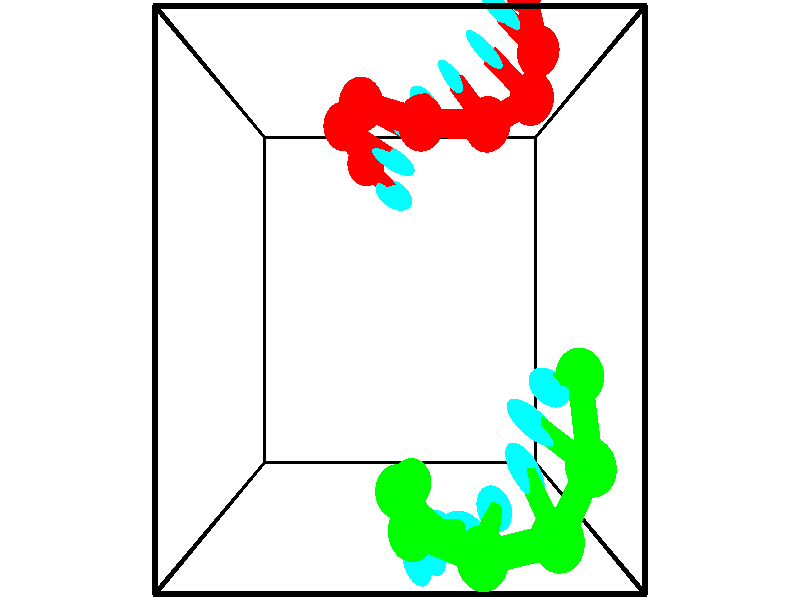 // switches for output
#declare DRAW_BASES = 1; // possible values are 0, 1; only relevant for DNA ribbons
#declare DRAW_BASES_TYPE = 3; // possible values are 1, 2, 3; only relevant for DNA ribbons
#declare DRAW_FOG = 0; // set to 1 to enable fog

#include "colors.inc"

#include "transforms.inc"
background { rgb <1, 1, 1>}

#default {
   normal{
       ripples 0.25
       frequency 0.20
       turbulence 0.2
       lambda 5
   }
	finish {
		phong 0.1
		phong_size 40.
	}
}

// original window dimensions: 1024x640


// camera settings

camera {
	sky <-0, 1, 0>
	up <-0, 1, 0>
	right 1.6 * <1, 0, 0>
	location <2.5, 2.5, 11.1562>
	look_at <2.5, 2.5, 2.5>
	direction <0, 0, -8.6562>
	angle 67.0682
}


# declare cpy_camera_pos = <2.5, 2.5, 11.1562>;
# if (DRAW_FOG = 1)
fog {
	fog_type 2
	up vnormalize(cpy_camera_pos)
	color rgbt<1,1,1,0.3>
	distance 1e-5
	fog_alt 3e-3
	fog_offset 4
}
# end


// LIGHTS

# declare lum = 6;
global_settings {
	ambient_light rgb lum * <0.05, 0.05, 0.05>
	max_trace_level 15
}# declare cpy_direct_light_amount = 0.25;
light_source
{	1000 * <-1, -1, 1>,
	rgb lum * cpy_direct_light_amount
	parallel
}

light_source
{	1000 * <1, 1, -1>,
	rgb lum * cpy_direct_light_amount
	parallel
}

// strand 0

// nucleotide -1

// particle -1
sphere {
	<2.038562, 4.037384, 2.983472> 0.250000
	pigment { color rgbt <1,0,0,0> }
	no_shadow
}
cylinder {
	<2.256966, 3.803604, 3.223570>,  <2.388008, 3.663337, 3.367629>, 0.100000
	pigment { color rgbt <1,0,0,0> }
	no_shadow
}
cylinder {
	<2.256966, 3.803604, 3.223570>,  <2.038562, 4.037384, 2.983472>, 0.100000
	pigment { color rgbt <1,0,0,0> }
	no_shadow
}

// particle -1
sphere {
	<2.256966, 3.803604, 3.223570> 0.100000
	pigment { color rgbt <1,0,0,0> }
	no_shadow
}
sphere {
	0, 1
	scale<0.080000,0.200000,0.300000>
	matrix <0.099134, 0.756510, 0.646424,
		-0.831894, -0.293448, 0.471000,
		0.546008, -0.584449, 0.600245,
		2.420768, 3.628269, 3.403644>
	pigment { color rgbt <0,1,1,0> }
	no_shadow
}
cylinder {
	<1.802343, 4.292215, 3.668904>,  <2.038562, 4.037384, 2.983472>, 0.130000
	pigment { color rgbt <1,0,0,0> }
	no_shadow
}

// nucleotide -1

// particle -1
sphere {
	<1.802343, 4.292215, 3.668904> 0.250000
	pigment { color rgbt <1,0,0,0> }
	no_shadow
}
cylinder {
	<2.150887, 4.096642, 3.685287>,  <2.360013, 3.979298, 3.695118>, 0.100000
	pigment { color rgbt <1,0,0,0> }
	no_shadow
}
cylinder {
	<2.150887, 4.096642, 3.685287>,  <1.802343, 4.292215, 3.668904>, 0.100000
	pigment { color rgbt <1,0,0,0> }
	no_shadow
}

// particle -1
sphere {
	<2.150887, 4.096642, 3.685287> 0.100000
	pigment { color rgbt <1,0,0,0> }
	no_shadow
}
sphere {
	0, 1
	scale<0.080000,0.200000,0.300000>
	matrix <0.386991, 0.736193, 0.555209,
		-0.301614, -0.467936, 0.830701,
		0.871359, -0.488933, 0.040959,
		2.412294, 3.949962, 3.697575>
	pigment { color rgbt <0,1,1,0> }
	no_shadow
}
cylinder {
	<2.064216, 4.327451, 4.383433>,  <1.802343, 4.292215, 3.668904>, 0.130000
	pigment { color rgbt <1,0,0,0> }
	no_shadow
}

// nucleotide -1

// particle -1
sphere {
	<2.064216, 4.327451, 4.383433> 0.250000
	pigment { color rgbt <1,0,0,0> }
	no_shadow
}
cylinder {
	<2.346901, 4.263226, 4.107817>,  <2.516512, 4.224690, 3.942447>, 0.100000
	pigment { color rgbt <1,0,0,0> }
	no_shadow
}
cylinder {
	<2.346901, 4.263226, 4.107817>,  <2.064216, 4.327451, 4.383433>, 0.100000
	pigment { color rgbt <1,0,0,0> }
	no_shadow
}

// particle -1
sphere {
	<2.346901, 4.263226, 4.107817> 0.100000
	pigment { color rgbt <1,0,0,0> }
	no_shadow
}
sphere {
	0, 1
	scale<0.080000,0.200000,0.300000>
	matrix <0.550668, 0.736308, 0.393212,
		0.444212, -0.657320, 0.608774,
		0.706711, -0.160563, -0.689042,
		2.558914, 4.215057, 3.901104>
	pigment { color rgbt <0,1,1,0> }
	no_shadow
}
cylinder {
	<2.724358, 4.082696, 4.676127>,  <2.064216, 4.327451, 4.383433>, 0.130000
	pigment { color rgbt <1,0,0,0> }
	no_shadow
}

// nucleotide -1

// particle -1
sphere {
	<2.724358, 4.082696, 4.676127> 0.250000
	pigment { color rgbt <1,0,0,0> }
	no_shadow
}
cylinder {
	<2.758728, 4.287006, 4.333963>,  <2.779350, 4.409593, 4.128665>, 0.100000
	pigment { color rgbt <1,0,0,0> }
	no_shadow
}
cylinder {
	<2.758728, 4.287006, 4.333963>,  <2.724358, 4.082696, 4.676127>, 0.100000
	pigment { color rgbt <1,0,0,0> }
	no_shadow
}

// particle -1
sphere {
	<2.758728, 4.287006, 4.333963> 0.100000
	pigment { color rgbt <1,0,0,0> }
	no_shadow
}
sphere {
	0, 1
	scale<0.080000,0.200000,0.300000>
	matrix <0.560516, 0.685036, 0.465348,
		0.823674, -0.519456, -0.227436,
		0.085925, 0.510776, -0.855409,
		2.784506, 4.440239, 4.077341>
	pigment { color rgbt <0,1,1,0> }
	no_shadow
}
cylinder {
	<3.454377, 4.098474, 4.555621>,  <2.724358, 4.082696, 4.676127>, 0.130000
	pigment { color rgbt <1,0,0,0> }
	no_shadow
}

// nucleotide -1

// particle -1
sphere {
	<3.454377, 4.098474, 4.555621> 0.250000
	pigment { color rgbt <1,0,0,0> }
	no_shadow
}
cylinder {
	<3.268936, 4.389992, 4.354055>,  <3.157671, 4.564903, 4.233116>, 0.100000
	pigment { color rgbt <1,0,0,0> }
	no_shadow
}
cylinder {
	<3.268936, 4.389992, 4.354055>,  <3.454377, 4.098474, 4.555621>, 0.100000
	pigment { color rgbt <1,0,0,0> }
	no_shadow
}

// particle -1
sphere {
	<3.268936, 4.389992, 4.354055> 0.100000
	pigment { color rgbt <1,0,0,0> }
	no_shadow
}
sphere {
	0, 1
	scale<0.080000,0.200000,0.300000>
	matrix <0.664799, 0.662091, 0.345944,
		0.585760, -0.174621, -0.791450,
		-0.463603, 0.728795, -0.503915,
		3.129855, 4.608630, 4.202881>
	pigment { color rgbt <0,1,1,0> }
	no_shadow
}
cylinder {
	<4.010947, 4.423754, 4.223089>,  <3.454377, 4.098474, 4.555621>, 0.130000
	pigment { color rgbt <1,0,0,0> }
	no_shadow
}

// nucleotide -1

// particle -1
sphere {
	<4.010947, 4.423754, 4.223089> 0.250000
	pigment { color rgbt <1,0,0,0> }
	no_shadow
}
cylinder {
	<3.713684, 4.690567, 4.201979>,  <3.535326, 4.850655, 4.189312>, 0.100000
	pigment { color rgbt <1,0,0,0> }
	no_shadow
}
cylinder {
	<3.713684, 4.690567, 4.201979>,  <4.010947, 4.423754, 4.223089>, 0.100000
	pigment { color rgbt <1,0,0,0> }
	no_shadow
}

// particle -1
sphere {
	<3.713684, 4.690567, 4.201979> 0.100000
	pigment { color rgbt <1,0,0,0> }
	no_shadow
}
sphere {
	0, 1
	scale<0.080000,0.200000,0.300000>
	matrix <0.627378, 0.722050, 0.291616,
		0.232624, 0.183606, -0.955078,
		-0.743157, 0.667032, -0.052776,
		3.490737, 4.890676, 4.186146>
	pigment { color rgbt <0,1,1,0> }
	no_shadow
}
cylinder {
	<4.169523, 4.998816, 3.861351>,  <4.010947, 4.423754, 4.223089>, 0.130000
	pigment { color rgbt <1,0,0,0> }
	no_shadow
}

// nucleotide -1

// particle -1
sphere {
	<4.169523, 4.998816, 3.861351> 0.250000
	pigment { color rgbt <1,0,0,0> }
	no_shadow
}
cylinder {
	<3.874062, 5.141502, 4.090137>,  <3.696785, 5.227114, 4.227409>, 0.100000
	pigment { color rgbt <1,0,0,0> }
	no_shadow
}
cylinder {
	<3.874062, 5.141502, 4.090137>,  <4.169523, 4.998816, 3.861351>, 0.100000
	pigment { color rgbt <1,0,0,0> }
	no_shadow
}

// particle -1
sphere {
	<3.874062, 5.141502, 4.090137> 0.100000
	pigment { color rgbt <1,0,0,0> }
	no_shadow
}
sphere {
	0, 1
	scale<0.080000,0.200000,0.300000>
	matrix <0.534809, 0.826625, 0.175131,
		-0.410330, 0.435253, -0.801364,
		-0.738654, 0.356715, 0.571966,
		3.652465, 5.248517, 4.261727>
	pigment { color rgbt <0,1,1,0> }
	no_shadow
}
cylinder {
	<4.066998, 5.776433, 3.577119>,  <4.169523, 4.998816, 3.861351>, 0.130000
	pigment { color rgbt <1,0,0,0> }
	no_shadow
}

// nucleotide -1

// particle -1
sphere {
	<4.066998, 5.776433, 3.577119> 0.250000
	pigment { color rgbt <1,0,0,0> }
	no_shadow
}
cylinder {
	<3.911118, 5.722210, 3.941483>,  <3.817589, 5.689676, 4.160101>, 0.100000
	pigment { color rgbt <1,0,0,0> }
	no_shadow
}
cylinder {
	<3.911118, 5.722210, 3.941483>,  <4.066998, 5.776433, 3.577119>, 0.100000
	pigment { color rgbt <1,0,0,0> }
	no_shadow
}

// particle -1
sphere {
	<3.911118, 5.722210, 3.941483> 0.100000
	pigment { color rgbt <1,0,0,0> }
	no_shadow
}
sphere {
	0, 1
	scale<0.080000,0.200000,0.300000>
	matrix <0.475905, 0.817162, 0.325207,
		-0.788446, 0.560240, -0.253936,
		-0.389701, -0.135558, 0.910910,
		3.794207, 5.681542, 4.214756>
	pigment { color rgbt <0,1,1,0> }
	no_shadow
}
// strand 1

// nucleotide -1

// particle -1
sphere {
	<4.423589, 1.824258, 4.691676> 0.250000
	pigment { color rgbt <0,1,0,0> }
	no_shadow
}
cylinder {
	<4.163361, 1.802593, 4.994680>,  <4.007223, 1.789594, 5.176483>, 0.100000
	pigment { color rgbt <0,1,0,0> }
	no_shadow
}
cylinder {
	<4.163361, 1.802593, 4.994680>,  <4.423589, 1.824258, 4.691676>, 0.100000
	pigment { color rgbt <0,1,0,0> }
	no_shadow
}

// particle -1
sphere {
	<4.163361, 1.802593, 4.994680> 0.100000
	pigment { color rgbt <0,1,0,0> }
	no_shadow
}
sphere {
	0, 1
	scale<0.080000,0.200000,0.300000>
	matrix <-0.498170, -0.722433, -0.479497,
		0.573221, -0.689317, 0.443012,
		-0.650572, -0.054163, 0.757511,
		3.968189, 1.786344, 5.221934>
	pigment { color rgbt <0,1,1,0> }
	no_shadow
}
cylinder {
	<4.436639, 1.085441, 5.023824>,  <4.423589, 1.824258, 4.691676>, 0.130000
	pigment { color rgbt <0,1,0,0> }
	no_shadow
}

// nucleotide -1

// particle -1
sphere {
	<4.436639, 1.085441, 5.023824> 0.250000
	pigment { color rgbt <0,1,0,0> }
	no_shadow
}
cylinder {
	<4.099129, 1.299793, 5.011988>,  <3.896623, 1.428404, 5.004886>, 0.100000
	pigment { color rgbt <0,1,0,0> }
	no_shadow
}
cylinder {
	<4.099129, 1.299793, 5.011988>,  <4.436639, 1.085441, 5.023824>, 0.100000
	pigment { color rgbt <0,1,0,0> }
	no_shadow
}

// particle -1
sphere {
	<4.099129, 1.299793, 5.011988> 0.100000
	pigment { color rgbt <0,1,0,0> }
	no_shadow
}
sphere {
	0, 1
	scale<0.080000,0.200000,0.300000>
	matrix <-0.455158, -0.743709, -0.489620,
		-0.284383, -0.399662, 0.871434,
		-0.843776, 0.535880, -0.029590,
		3.845996, 1.460557, 5.003111>
	pigment { color rgbt <0,1,1,0> }
	no_shadow
}
cylinder {
	<3.997272, 0.597788, 5.414062>,  <4.436639, 1.085441, 5.023824>, 0.130000
	pigment { color rgbt <0,1,0,0> }
	no_shadow
}

// nucleotide -1

// particle -1
sphere {
	<3.997272, 0.597788, 5.414062> 0.250000
	pigment { color rgbt <0,1,0,0> }
	no_shadow
}
cylinder {
	<3.880730, 0.846836, 5.123558>,  <3.810804, 0.996265, 4.949255>, 0.100000
	pigment { color rgbt <0,1,0,0> }
	no_shadow
}
cylinder {
	<3.880730, 0.846836, 5.123558>,  <3.997272, 0.597788, 5.414062>, 0.100000
	pigment { color rgbt <0,1,0,0> }
	no_shadow
}

// particle -1
sphere {
	<3.880730, 0.846836, 5.123558> 0.100000
	pigment { color rgbt <0,1,0,0> }
	no_shadow
}
sphere {
	0, 1
	scale<0.080000,0.200000,0.300000>
	matrix <-0.416550, -0.766017, -0.489596,
		-0.861161, 0.159877, 0.482536,
		-0.291356, 0.622621, -0.726261,
		3.793323, 1.033622, 4.905680>
	pigment { color rgbt <0,1,1,0> }
	no_shadow
}
cylinder {
	<3.283735, 0.451767, 5.410103>,  <3.997272, 0.597788, 5.414062>, 0.130000
	pigment { color rgbt <0,1,0,0> }
	no_shadow
}

// nucleotide -1

// particle -1
sphere {
	<3.283735, 0.451767, 5.410103> 0.250000
	pigment { color rgbt <0,1,0,0> }
	no_shadow
}
cylinder {
	<3.405739, 0.575394, 5.049782>,  <3.478941, 0.649570, 4.833589>, 0.100000
	pigment { color rgbt <0,1,0,0> }
	no_shadow
}
cylinder {
	<3.405739, 0.575394, 5.049782>,  <3.283735, 0.451767, 5.410103>, 0.100000
	pigment { color rgbt <0,1,0,0> }
	no_shadow
}

// particle -1
sphere {
	<3.405739, 0.575394, 5.049782> 0.100000
	pigment { color rgbt <0,1,0,0> }
	no_shadow
}
sphere {
	0, 1
	scale<0.080000,0.200000,0.300000>
	matrix <-0.387428, -0.823799, -0.413829,
		-0.869982, 0.475218, -0.131525,
		0.305010, 0.309068, -0.900803,
		3.497242, 0.668114, 4.779541>
	pigment { color rgbt <0,1,1,0> }
	no_shadow
}
cylinder {
	<2.626142, 0.531884, 4.981346>,  <3.283735, 0.451767, 5.410103>, 0.130000
	pigment { color rgbt <0,1,0,0> }
	no_shadow
}

// nucleotide -1

// particle -1
sphere {
	<2.626142, 0.531884, 4.981346> 0.250000
	pigment { color rgbt <0,1,0,0> }
	no_shadow
}
cylinder {
	<2.949036, 0.462479, 4.755686>,  <3.142772, 0.420835, 4.620290>, 0.100000
	pigment { color rgbt <0,1,0,0> }
	no_shadow
}
cylinder {
	<2.949036, 0.462479, 4.755686>,  <2.626142, 0.531884, 4.981346>, 0.100000
	pigment { color rgbt <0,1,0,0> }
	no_shadow
}

// particle -1
sphere {
	<2.949036, 0.462479, 4.755686> 0.100000
	pigment { color rgbt <0,1,0,0> }
	no_shadow
}
sphere {
	0, 1
	scale<0.080000,0.200000,0.300000>
	matrix <-0.491511, -0.726812, -0.479751,
		-0.326788, 0.664558, -0.671992,
		0.807234, -0.173514, -0.564151,
		3.191206, 0.410424, 4.586441>
	pigment { color rgbt <0,1,1,0> }
	no_shadow
}
cylinder {
	<2.469016, 0.693478, 4.315705>,  <2.626142, 0.531884, 4.981346>, 0.130000
	pigment { color rgbt <0,1,0,0> }
	no_shadow
}

// nucleotide -1

// particle -1
sphere {
	<2.469016, 0.693478, 4.315705> 0.250000
	pigment { color rgbt <0,1,0,0> }
	no_shadow
}
cylinder {
	<2.782776, 0.449005, 4.273426>,  <2.971032, 0.302321, 4.248059>, 0.100000
	pigment { color rgbt <0,1,0,0> }
	no_shadow
}
cylinder {
	<2.782776, 0.449005, 4.273426>,  <2.469016, 0.693478, 4.315705>, 0.100000
	pigment { color rgbt <0,1,0,0> }
	no_shadow
}

// particle -1
sphere {
	<2.782776, 0.449005, 4.273426> 0.100000
	pigment { color rgbt <0,1,0,0> }
	no_shadow
}
sphere {
	0, 1
	scale<0.080000,0.200000,0.300000>
	matrix <-0.534393, -0.579423, -0.615380,
		0.314867, 0.539188, -0.781112,
		0.784400, -0.611184, -0.105698,
		3.018096, 0.265650, 4.241717>
	pigment { color rgbt <0,1,1,0> }
	no_shadow
}
cylinder {
	<2.645085, 0.584581, 3.551206>,  <2.469016, 0.693478, 4.315705>, 0.130000
	pigment { color rgbt <0,1,0,0> }
	no_shadow
}

// nucleotide -1

// particle -1
sphere {
	<2.645085, 0.584581, 3.551206> 0.250000
	pigment { color rgbt <0,1,0,0> }
	no_shadow
}
cylinder {
	<2.768219, 0.278526, 3.777411>,  <2.842099, 0.094893, 3.913133>, 0.100000
	pigment { color rgbt <0,1,0,0> }
	no_shadow
}
cylinder {
	<2.768219, 0.278526, 3.777411>,  <2.645085, 0.584581, 3.551206>, 0.100000
	pigment { color rgbt <0,1,0,0> }
	no_shadow
}

// particle -1
sphere {
	<2.768219, 0.278526, 3.777411> 0.100000
	pigment { color rgbt <0,1,0,0> }
	no_shadow
}
sphere {
	0, 1
	scale<0.080000,0.200000,0.300000>
	matrix <-0.421547, -0.642533, -0.639882,
		0.852957, -0.041412, -0.520336,
		0.307835, -0.765138, 0.565510,
		2.860569, 0.048985, 3.947064>
	pigment { color rgbt <0,1,1,0> }
	no_shadow
}
cylinder {
	<2.613505, 0.167489, 3.030856>,  <2.645085, 0.584581, 3.551206>, 0.130000
	pigment { color rgbt <0,1,0,0> }
	no_shadow
}

// nucleotide -1

// particle -1
sphere {
	<2.613505, 0.167489, 3.030856> 0.250000
	pigment { color rgbt <0,1,0,0> }
	no_shadow
}
cylinder {
	<2.670555, -0.053337, 3.359461>,  <2.704785, -0.185833, 3.556624>, 0.100000
	pigment { color rgbt <0,1,0,0> }
	no_shadow
}
cylinder {
	<2.670555, -0.053337, 3.359461>,  <2.613505, 0.167489, 3.030856>, 0.100000
	pigment { color rgbt <0,1,0,0> }
	no_shadow
}

// particle -1
sphere {
	<2.670555, -0.053337, 3.359461> 0.100000
	pigment { color rgbt <0,1,0,0> }
	no_shadow
}
sphere {
	0, 1
	scale<0.080000,0.200000,0.300000>
	matrix <-0.412489, -0.787639, -0.457688,
		0.899728, -0.273586, -0.340059,
		0.142626, -0.552065, 0.821512,
		2.713343, -0.218957, 3.605914>
	pigment { color rgbt <0,1,1,0> }
	no_shadow
}
// box output
cylinder {
	<0.000000, 0.000000, 0.000000>,  <5.000000, 0.000000, 0.000000>, 0.025000
	pigment { color rgbt <0,0,0,0> }
	no_shadow
}
cylinder {
	<0.000000, 0.000000, 0.000000>,  <0.000000, 5.000000, 0.000000>, 0.025000
	pigment { color rgbt <0,0,0,0> }
	no_shadow
}
cylinder {
	<0.000000, 0.000000, 0.000000>,  <0.000000, 0.000000, 5.000000>, 0.025000
	pigment { color rgbt <0,0,0,0> }
	no_shadow
}
cylinder {
	<5.000000, 5.000000, 5.000000>,  <0.000000, 5.000000, 5.000000>, 0.025000
	pigment { color rgbt <0,0,0,0> }
	no_shadow
}
cylinder {
	<5.000000, 5.000000, 5.000000>,  <5.000000, 0.000000, 5.000000>, 0.025000
	pigment { color rgbt <0,0,0,0> }
	no_shadow
}
cylinder {
	<5.000000, 5.000000, 5.000000>,  <5.000000, 5.000000, 0.000000>, 0.025000
	pigment { color rgbt <0,0,0,0> }
	no_shadow
}
cylinder {
	<0.000000, 0.000000, 5.000000>,  <0.000000, 5.000000, 5.000000>, 0.025000
	pigment { color rgbt <0,0,0,0> }
	no_shadow
}
cylinder {
	<0.000000, 0.000000, 5.000000>,  <5.000000, 0.000000, 5.000000>, 0.025000
	pigment { color rgbt <0,0,0,0> }
	no_shadow
}
cylinder {
	<5.000000, 5.000000, 0.000000>,  <0.000000, 5.000000, 0.000000>, 0.025000
	pigment { color rgbt <0,0,0,0> }
	no_shadow
}
cylinder {
	<5.000000, 5.000000, 0.000000>,  <5.000000, 0.000000, 0.000000>, 0.025000
	pigment { color rgbt <0,0,0,0> }
	no_shadow
}
cylinder {
	<5.000000, 0.000000, 5.000000>,  <5.000000, 0.000000, 0.000000>, 0.025000
	pigment { color rgbt <0,0,0,0> }
	no_shadow
}
cylinder {
	<0.000000, 5.000000, 0.000000>,  <0.000000, 5.000000, 5.000000>, 0.025000
	pigment { color rgbt <0,0,0,0> }
	no_shadow
}
// end of box output
